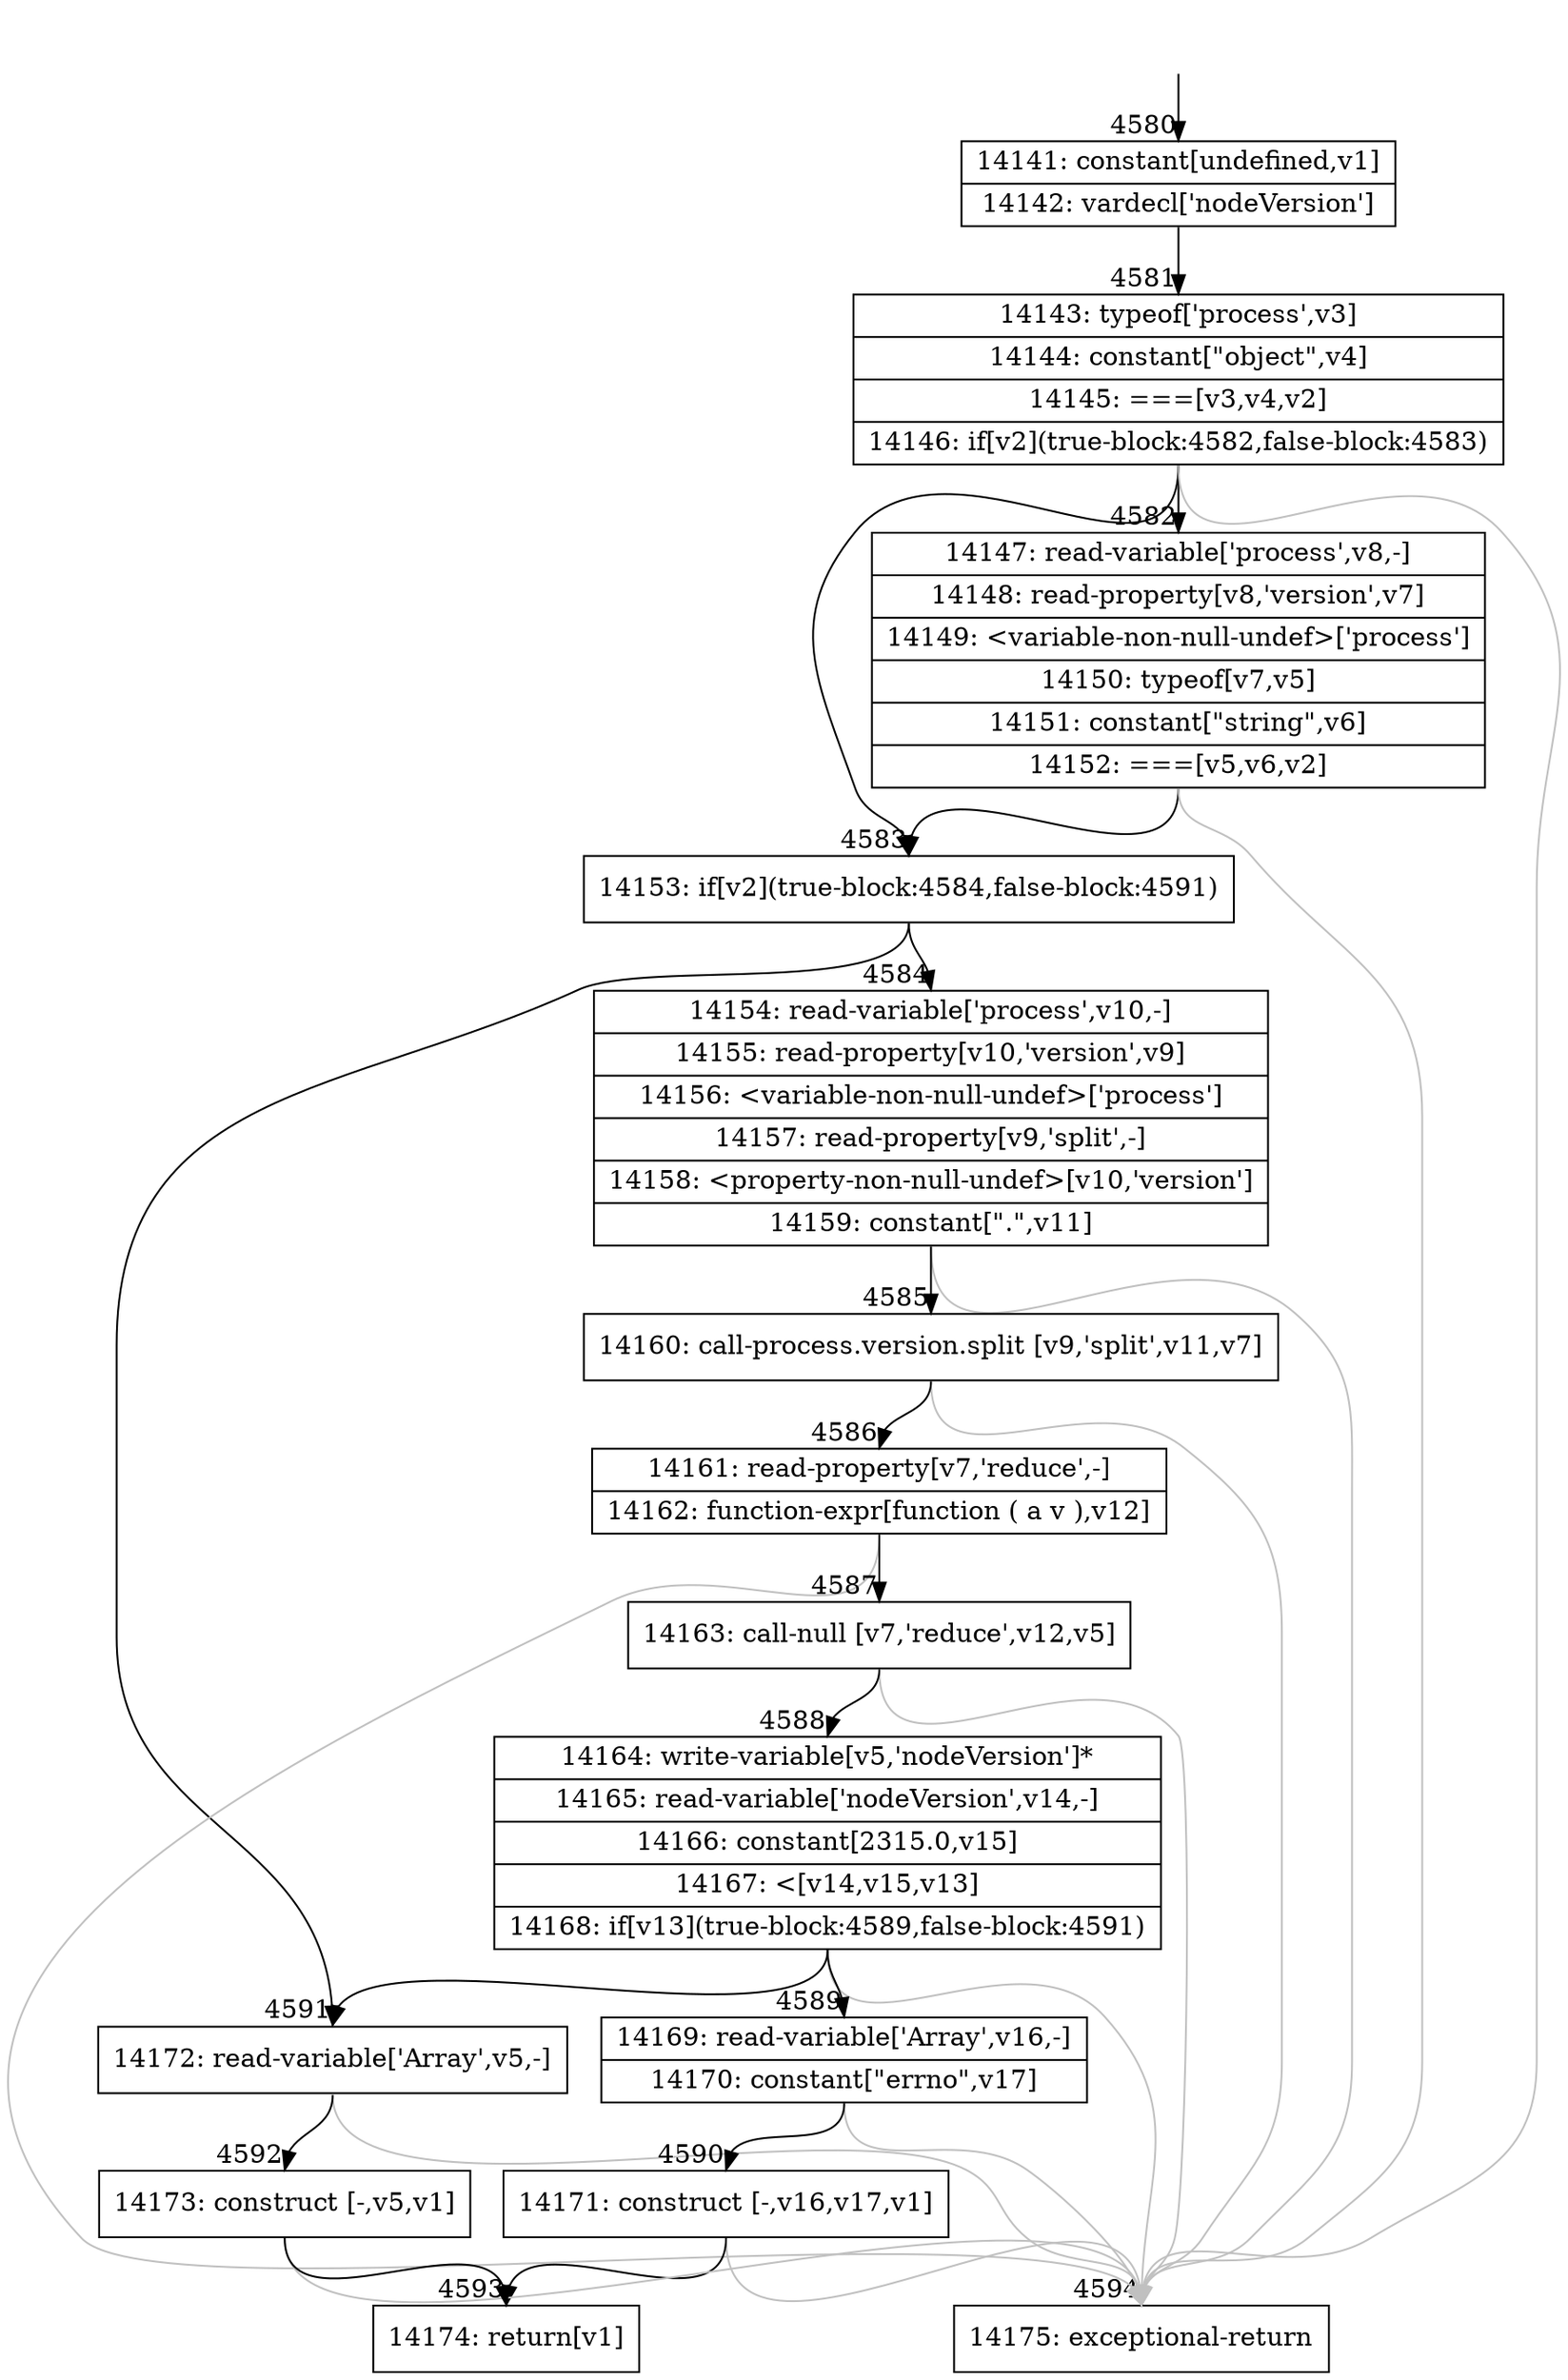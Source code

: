 digraph {
rankdir="TD"
BB_entry409[shape=none,label=""];
BB_entry409 -> BB4580 [tailport=s, headport=n, headlabel="    4580"]
BB4580 [shape=record label="{14141: constant[undefined,v1]|14142: vardecl['nodeVersion']}" ] 
BB4580 -> BB4581 [tailport=s, headport=n, headlabel="      4581"]
BB4581 [shape=record label="{14143: typeof['process',v3]|14144: constant[\"object\",v4]|14145: ===[v3,v4,v2]|14146: if[v2](true-block:4582,false-block:4583)}" ] 
BB4581 -> BB4583 [tailport=s, headport=n, headlabel="      4583"]
BB4581 -> BB4582 [tailport=s, headport=n, headlabel="      4582"]
BB4581 -> BB4594 [tailport=s, headport=n, color=gray, headlabel="      4594"]
BB4582 [shape=record label="{14147: read-variable['process',v8,-]|14148: read-property[v8,'version',v7]|14149: \<variable-non-null-undef\>['process']|14150: typeof[v7,v5]|14151: constant[\"string\",v6]|14152: ===[v5,v6,v2]}" ] 
BB4582 -> BB4583 [tailport=s, headport=n]
BB4582 -> BB4594 [tailport=s, headport=n, color=gray]
BB4583 [shape=record label="{14153: if[v2](true-block:4584,false-block:4591)}" ] 
BB4583 -> BB4584 [tailport=s, headport=n, headlabel="      4584"]
BB4583 -> BB4591 [tailport=s, headport=n, headlabel="      4591"]
BB4584 [shape=record label="{14154: read-variable['process',v10,-]|14155: read-property[v10,'version',v9]|14156: \<variable-non-null-undef\>['process']|14157: read-property[v9,'split',-]|14158: \<property-non-null-undef\>[v10,'version']|14159: constant[\".\",v11]}" ] 
BB4584 -> BB4585 [tailport=s, headport=n, headlabel="      4585"]
BB4584 -> BB4594 [tailport=s, headport=n, color=gray]
BB4585 [shape=record label="{14160: call-process.version.split [v9,'split',v11,v7]}" ] 
BB4585 -> BB4586 [tailport=s, headport=n, headlabel="      4586"]
BB4585 -> BB4594 [tailport=s, headport=n, color=gray]
BB4586 [shape=record label="{14161: read-property[v7,'reduce',-]|14162: function-expr[function ( a v ),v12]}" ] 
BB4586 -> BB4587 [tailport=s, headport=n, headlabel="      4587"]
BB4586 -> BB4594 [tailport=s, headport=n, color=gray]
BB4587 [shape=record label="{14163: call-null [v7,'reduce',v12,v5]}" ] 
BB4587 -> BB4588 [tailport=s, headport=n, headlabel="      4588"]
BB4587 -> BB4594 [tailport=s, headport=n, color=gray]
BB4588 [shape=record label="{14164: write-variable[v5,'nodeVersion']*|14165: read-variable['nodeVersion',v14,-]|14166: constant[2315.0,v15]|14167: \<[v14,v15,v13]|14168: if[v13](true-block:4589,false-block:4591)}" ] 
BB4588 -> BB4589 [tailport=s, headport=n, headlabel="      4589"]
BB4588 -> BB4591 [tailport=s, headport=n]
BB4588 -> BB4594 [tailport=s, headport=n, color=gray]
BB4589 [shape=record label="{14169: read-variable['Array',v16,-]|14170: constant[\"errno\",v17]}" ] 
BB4589 -> BB4590 [tailport=s, headport=n, headlabel="      4590"]
BB4589 -> BB4594 [tailport=s, headport=n, color=gray]
BB4590 [shape=record label="{14171: construct [-,v16,v17,v1]}" ] 
BB4590 -> BB4593 [tailport=s, headport=n, headlabel="      4593"]
BB4590 -> BB4594 [tailport=s, headport=n, color=gray]
BB4591 [shape=record label="{14172: read-variable['Array',v5,-]}" ] 
BB4591 -> BB4592 [tailport=s, headport=n, headlabel="      4592"]
BB4591 -> BB4594 [tailport=s, headport=n, color=gray]
BB4592 [shape=record label="{14173: construct [-,v5,v1]}" ] 
BB4592 -> BB4593 [tailport=s, headport=n]
BB4592 -> BB4594 [tailport=s, headport=n, color=gray]
BB4593 [shape=record label="{14174: return[v1]}" ] 
BB4594 [shape=record label="{14175: exceptional-return}" ] 
//#$~ 5299
}
